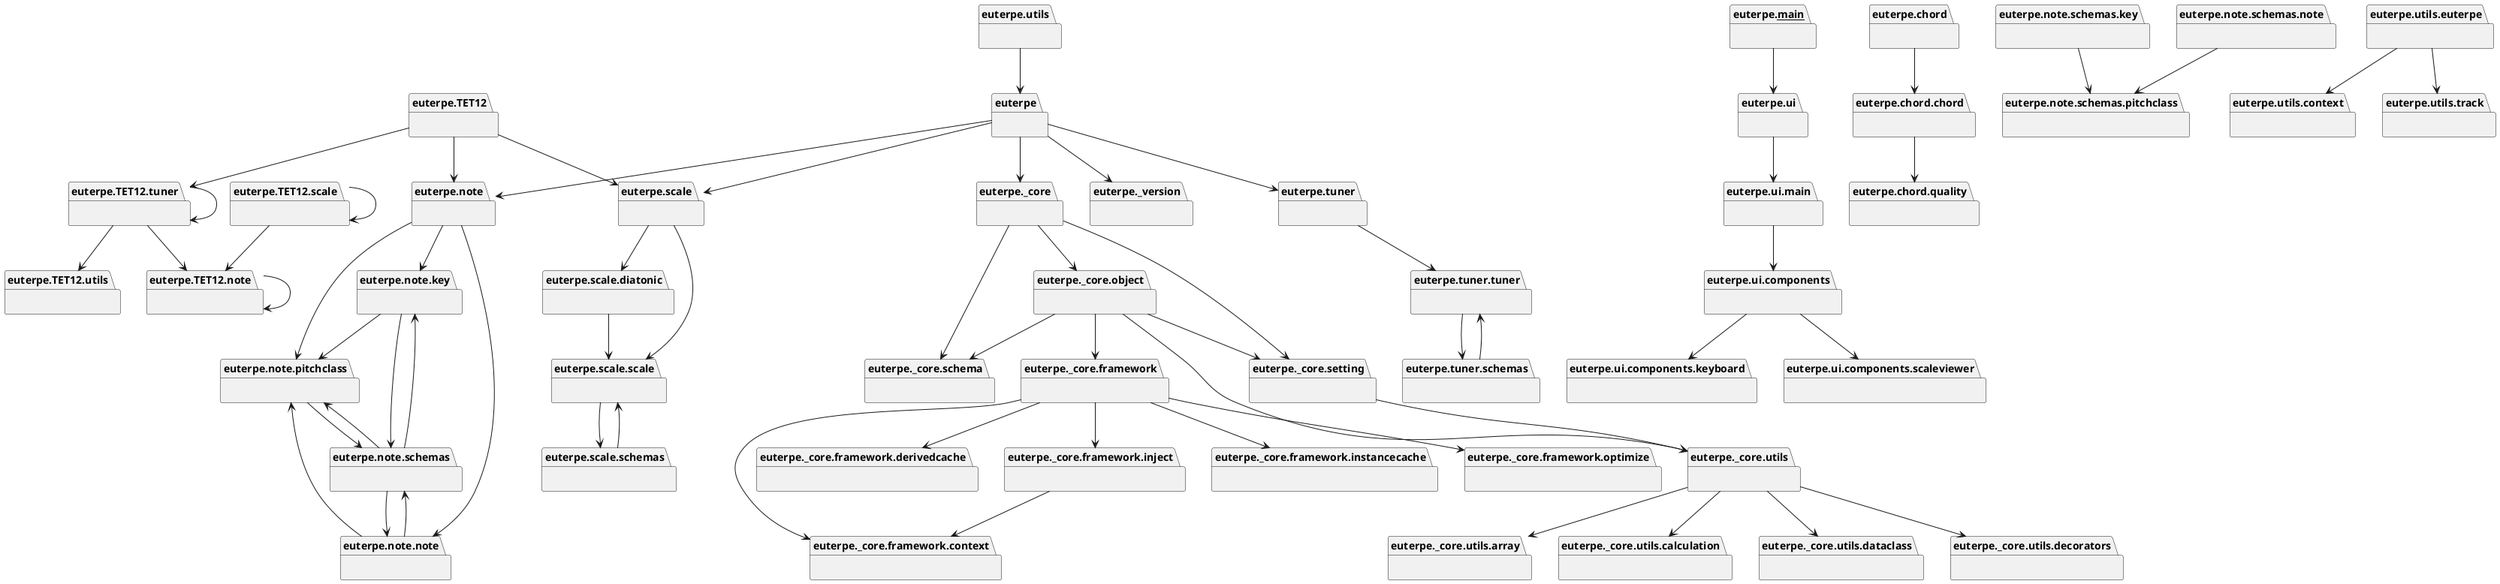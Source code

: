 @startuml packages
set namespaceSeparator none
package "euterpe" as euterpe {
}
package "euterpe.TET12" as euterpe.TET12 {
}
package "euterpe.TET12.note" as euterpe.TET12.note {
}
package "euterpe.TET12.scale" as euterpe.TET12.scale {
}
package "euterpe.TET12.tuner" as euterpe.TET12.tuner {
}
package "euterpe.TET12.utils" as euterpe.TET12.utils {
}
package "euterpe.__main__" as euterpe.__main__ {
}
package "euterpe._core" as euterpe._core {
}
package "euterpe._core.framework" as euterpe._core.framework {
}
package "euterpe._core.framework.context" as euterpe._core.framework.context {
}
package "euterpe._core.framework.derivedcache" as euterpe._core.framework.derivedcache {
}
package "euterpe._core.framework.inject" as euterpe._core.framework.inject {
}
package "euterpe._core.framework.instancecache" as euterpe._core.framework.instancecache {
}
package "euterpe._core.framework.optimize" as euterpe._core.framework.optimize {
}
package "euterpe._core.object" as euterpe._core.object {
}
package "euterpe._core.schema" as euterpe._core.schema {
}
package "euterpe._core.setting" as euterpe._core.setting {
}
package "euterpe._core.utils" as euterpe._core.utils {
}
package "euterpe._core.utils.array" as euterpe._core.utils.array {
}
package "euterpe._core.utils.calculation" as euterpe._core.utils.calculation {
}
package "euterpe._core.utils.dataclass" as euterpe._core.utils.dataclass {
}
package "euterpe._core.utils.decorators" as euterpe._core.utils.decorators {
}
package "euterpe._version" as euterpe._version {
}
package "euterpe.chord" as euterpe.chord {
}
package "euterpe.chord.chord" as euterpe.chord.chord {
}
package "euterpe.chord.quality" as euterpe.chord.quality {
}
package "euterpe.note" as euterpe.note {
}
package "euterpe.note.key" as euterpe.note.key {
}
package "euterpe.note.note" as euterpe.note.note {
}
package "euterpe.note.pitchclass" as euterpe.note.pitchclass {
}
package "euterpe.note.schemas" as euterpe.note.schemas {
}
package "euterpe.note.schemas.key" as euterpe.note.schemas.key {
}
package "euterpe.note.schemas.note" as euterpe.note.schemas.note {
}
package "euterpe.note.schemas.pitchclass" as euterpe.note.schemas.pitchclass {
}
package "euterpe.scale" as euterpe.scale {
}
package "euterpe.scale.diatonic" as euterpe.scale.diatonic {
}
package "euterpe.scale.scale" as euterpe.scale.scale {
}
package "euterpe.scale.schemas" as euterpe.scale.schemas {
}
package "euterpe.tuner" as euterpe.tuner {
}
package "euterpe.tuner.schemas" as euterpe.tuner.schemas {
}
package "euterpe.tuner.tuner" as euterpe.tuner.tuner {
}
package "euterpe.ui" as euterpe.ui {
}
package "euterpe.ui.components" as euterpe.ui.components {
}
package "euterpe.ui.components.keyboard" as euterpe.ui.components.keyboard {
}
package "euterpe.ui.components.scaleviewer" as euterpe.ui.components.scaleviewer {
}
package "euterpe.ui.main" as euterpe.ui.main {
}
package "euterpe.utils" as euterpe.utils {
}
package "euterpe.utils.context" as euterpe.utils.context {
}
package "euterpe.utils.euterpe" as euterpe.utils.euterpe {
}
package "euterpe.utils.track" as euterpe.utils.track {
}
euterpe --> euterpe._core
euterpe --> euterpe._version
euterpe --> euterpe.note
euterpe --> euterpe.scale
euterpe --> euterpe.tuner
euterpe.TET12 --> euterpe.TET12.tuner
euterpe.TET12 --> euterpe.note
euterpe.TET12 --> euterpe.scale
euterpe.TET12.note --> euterpe.TET12.note
euterpe.TET12.scale --> euterpe.TET12.note
euterpe.TET12.scale --> euterpe.TET12.scale
euterpe.TET12.tuner --> euterpe.TET12.note
euterpe.TET12.tuner --> euterpe.TET12.tuner
euterpe.TET12.tuner --> euterpe.TET12.utils
euterpe.__main__ --> euterpe.ui
euterpe._core --> euterpe._core.object
euterpe._core --> euterpe._core.schema
euterpe._core --> euterpe._core.setting
euterpe._core.framework --> euterpe._core.framework.context
euterpe._core.framework --> euterpe._core.framework.derivedcache
euterpe._core.framework --> euterpe._core.framework.inject
euterpe._core.framework --> euterpe._core.framework.instancecache
euterpe._core.framework --> euterpe._core.framework.optimize
euterpe._core.framework.inject --> euterpe._core.framework.context
euterpe._core.object --> euterpe._core.framework
euterpe._core.object --> euterpe._core.schema
euterpe._core.object --> euterpe._core.setting
euterpe._core.object --> euterpe._core.utils
euterpe._core.setting --> euterpe._core.utils
euterpe._core.utils --> euterpe._core.utils.array
euterpe._core.utils --> euterpe._core.utils.calculation
euterpe._core.utils --> euterpe._core.utils.dataclass
euterpe._core.utils --> euterpe._core.utils.decorators
euterpe.chord --> euterpe.chord.chord
euterpe.chord.chord --> euterpe.chord.quality
euterpe.note --> euterpe.note.key
euterpe.note --> euterpe.note.note
euterpe.note --> euterpe.note.pitchclass
euterpe.note.key --> euterpe.note.pitchclass
euterpe.note.key --> euterpe.note.schemas
euterpe.note.note --> euterpe.note.pitchclass
euterpe.note.note --> euterpe.note.schemas
euterpe.note.pitchclass --> euterpe.note.schemas
euterpe.note.schemas --> euterpe.note.key
euterpe.note.schemas --> euterpe.note.note
euterpe.note.schemas --> euterpe.note.pitchclass
euterpe.note.schemas.key --> euterpe.note.schemas.pitchclass
euterpe.note.schemas.note --> euterpe.note.schemas.pitchclass
euterpe.scale --> euterpe.scale.diatonic
euterpe.scale --> euterpe.scale.scale
euterpe.scale.diatonic --> euterpe.scale.scale
euterpe.scale.scale --> euterpe.scale.schemas
euterpe.scale.schemas --> euterpe.scale.scale
euterpe.tuner --> euterpe.tuner.tuner
euterpe.tuner.schemas --> euterpe.tuner.tuner
euterpe.tuner.tuner --> euterpe.tuner.schemas
euterpe.ui --> euterpe.ui.main
euterpe.ui.components --> euterpe.ui.components.keyboard
euterpe.ui.components --> euterpe.ui.components.scaleviewer
euterpe.ui.main --> euterpe.ui.components
euterpe.utils --> euterpe
euterpe.utils.euterpe --> euterpe.utils.context
euterpe.utils.euterpe --> euterpe.utils.track
@enduml
